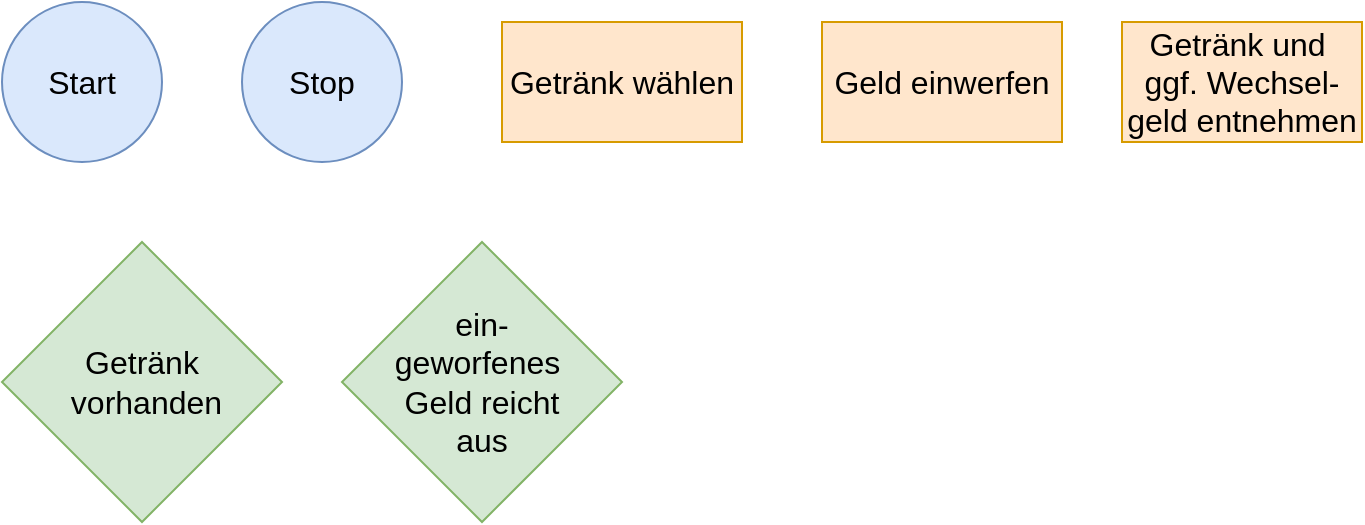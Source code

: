 <mxfile version="27.0.2">
  <diagram name="Seite-1" id="emiNkPEzQZ-SYH7f55fg">
    <mxGraphModel dx="1042" dy="562" grid="1" gridSize="10" guides="1" tooltips="1" connect="1" arrows="1" fold="1" page="1" pageScale="1" pageWidth="827" pageHeight="1169" math="0" shadow="0">
      <root>
        <mxCell id="0" />
        <mxCell id="1" parent="0" />
        <mxCell id="4d04YHQJVtZtSa1r9vqT-1" value="Start" style="ellipse;whiteSpace=wrap;html=1;aspect=fixed;fillColor=#dae8fc;strokeColor=#6c8ebf;fontSize=16;" parent="1" vertex="1">
          <mxGeometry x="80" y="400" width="80" height="80" as="geometry" />
        </mxCell>
        <mxCell id="4d04YHQJVtZtSa1r9vqT-2" value="Stop" style="ellipse;whiteSpace=wrap;html=1;aspect=fixed;fillColor=#dae8fc;strokeColor=#6c8ebf;fontSize=16;" parent="1" vertex="1">
          <mxGeometry x="200" y="400" width="80" height="80" as="geometry" />
        </mxCell>
        <mxCell id="4d04YHQJVtZtSa1r9vqT-3" value="Geld einwerfen" style="rounded=0;whiteSpace=wrap;html=1;fillColor=#ffe6cc;strokeColor=#d79b00;fontSize=16;" parent="1" vertex="1">
          <mxGeometry x="490" y="410" width="120" height="60" as="geometry" />
        </mxCell>
        <mxCell id="BZunRlz2v-fnfPayo9_V-1" value="Getränk wählen" style="rounded=0;whiteSpace=wrap;html=1;fillColor=#ffe6cc;strokeColor=#d79b00;fontSize=16;" vertex="1" parent="1">
          <mxGeometry x="330" y="410" width="120" height="60" as="geometry" />
        </mxCell>
        <mxCell id="BZunRlz2v-fnfPayo9_V-2" value="Getränk und&amp;nbsp;&lt;br&gt;ggf. Wechsel-geld entnehmen" style="rounded=0;whiteSpace=wrap;html=1;fillColor=#ffe6cc;strokeColor=#d79b00;fontSize=16;" vertex="1" parent="1">
          <mxGeometry x="640" y="410" width="120" height="60" as="geometry" />
        </mxCell>
        <mxCell id="BZunRlz2v-fnfPayo9_V-3" value="&lt;font style=&quot;font-size: 16px;&quot;&gt;Getränk&lt;/font&gt;&lt;div&gt;&lt;font style=&quot;font-size: 16px;&quot;&gt;&amp;nbsp;vorhanden&lt;/font&gt;&lt;/div&gt;" style="rhombus;whiteSpace=wrap;html=1;fillColor=#d5e8d4;strokeColor=#82b366;" vertex="1" parent="1">
          <mxGeometry x="80" y="520" width="140" height="140" as="geometry" />
        </mxCell>
        <mxCell id="BZunRlz2v-fnfPayo9_V-4" value="&lt;span style=&quot;font-size: 16px;&quot;&gt;ein-&lt;br&gt;geworfenes&amp;nbsp;&lt;br&gt;Geld reicht&lt;br&gt;aus&lt;/span&gt;" style="rhombus;whiteSpace=wrap;html=1;fillColor=#d5e8d4;strokeColor=#82b366;" vertex="1" parent="1">
          <mxGeometry x="250" y="520" width="140" height="140" as="geometry" />
        </mxCell>
      </root>
    </mxGraphModel>
  </diagram>
</mxfile>
